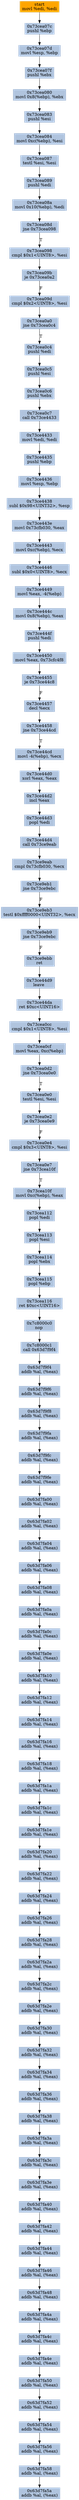 digraph G {
node[shape=rectangle,style=filled,fillcolor=lightsteelblue,color=lightsteelblue]
bgcolor="transparent"
a0x73cea07amovl_edi_edi[label="start\nmovl %edi, %edi",color="lightgrey",fillcolor="orange"];
a0x73cea07cpushl_ebp[label="0x73cea07c\npushl %ebp"];
a0x73cea07dmovl_esp_ebp[label="0x73cea07d\nmovl %esp, %ebp"];
a0x73cea07fpushl_ebx[label="0x73cea07f\npushl %ebx"];
a0x73cea080movl_0x8ebp__ebx[label="0x73cea080\nmovl 0x8(%ebp), %ebx"];
a0x73cea083pushl_esi[label="0x73cea083\npushl %esi"];
a0x73cea084movl_0xcebp__esi[label="0x73cea084\nmovl 0xc(%ebp), %esi"];
a0x73cea087testl_esi_esi[label="0x73cea087\ntestl %esi, %esi"];
a0x73cea089pushl_edi[label="0x73cea089\npushl %edi"];
a0x73cea08amovl_0x10ebp__edi[label="0x73cea08a\nmovl 0x10(%ebp), %edi"];
a0x73cea08djne_0x73cea098[label="0x73cea08d\njne 0x73cea098"];
a0x73cea098cmpl_0x1UINT8_esi[label="0x73cea098\ncmpl $0x1<UINT8>, %esi"];
a0x73cea09bje_0x73cea0a2[label="0x73cea09b\nje 0x73cea0a2"];
a0x73cea09dcmpl_0x2UINT8_esi[label="0x73cea09d\ncmpl $0x2<UINT8>, %esi"];
a0x73cea0a0jne_0x73cea0c4[label="0x73cea0a0\njne 0x73cea0c4"];
a0x73cea0c4pushl_edi[label="0x73cea0c4\npushl %edi"];
a0x73cea0c5pushl_esi[label="0x73cea0c5\npushl %esi"];
a0x73cea0c6pushl_ebx[label="0x73cea0c6\npushl %ebx"];
a0x73cea0c7call_0x73ce4433[label="0x73cea0c7\ncall 0x73ce4433"];
a0x73ce4433movl_edi_edi[label="0x73ce4433\nmovl %edi, %edi"];
a0x73ce4435pushl_ebp[label="0x73ce4435\npushl %ebp"];
a0x73ce4436movl_esp_ebp[label="0x73ce4436\nmovl %esp, %ebp"];
a0x73ce4438subl_0x98UINT32_esp[label="0x73ce4438\nsubl $0x98<UINT32>, %esp"];
a0x73ce443emovl_0x73cfb030_eax[label="0x73ce443e\nmovl 0x73cfb030, %eax"];
a0x73ce4443movl_0xcebp__ecx[label="0x73ce4443\nmovl 0xc(%ebp), %ecx"];
a0x73ce4446subl_0x0UINT8_ecx[label="0x73ce4446\nsubl $0x0<UINT8>, %ecx"];
a0x73ce4449movl_eax__4ebp_[label="0x73ce4449\nmovl %eax, -4(%ebp)"];
a0x73ce444cmovl_0x8ebp__eax[label="0x73ce444c\nmovl 0x8(%ebp), %eax"];
a0x73ce444fpushl_edi[label="0x73ce444f\npushl %edi"];
a0x73ce4450movl_eax_0x73cfc4f8[label="0x73ce4450\nmovl %eax, 0x73cfc4f8"];
a0x73ce4455je_0x73ce44c8[label="0x73ce4455\nje 0x73ce44c8"];
a0x73ce4457decl_ecx[label="0x73ce4457\ndecl %ecx"];
a0x73ce4458jne_0x73ce44cd[label="0x73ce4458\njne 0x73ce44cd"];
a0x73ce44cdmovl__4ebp__ecx[label="0x73ce44cd\nmovl -4(%ebp), %ecx"];
a0x73ce44d0xorl_eax_eax[label="0x73ce44d0\nxorl %eax, %eax"];
a0x73ce44d2incl_eax[label="0x73ce44d2\nincl %eax"];
a0x73ce44d3popl_edi[label="0x73ce44d3\npopl %edi"];
a0x73ce44d4call_0x73ce9eab[label="0x73ce44d4\ncall 0x73ce9eab"];
a0x73ce9eabcmpl_0x73cfb030_ecx[label="0x73ce9eab\ncmpl 0x73cfb030, %ecx"];
a0x73ce9eb1jne_0x73ce9ebc[label="0x73ce9eb1\njne 0x73ce9ebc"];
a0x73ce9eb3testl_0xffff0000UINT32_ecx[label="0x73ce9eb3\ntestl $0xffff0000<UINT32>, %ecx"];
a0x73ce9eb9jne_0x73ce9ebc[label="0x73ce9eb9\njne 0x73ce9ebc"];
a0x73ce9ebbret[label="0x73ce9ebb\nret"];
a0x73ce44d9leave_[label="0x73ce44d9\nleave "];
a0x73ce44daret_0xcUINT16[label="0x73ce44da\nret $0xc<UINT16>"];
a0x73cea0cccmpl_0x1UINT8_esi[label="0x73cea0cc\ncmpl $0x1<UINT8>, %esi"];
a0x73cea0cfmovl_eax_0xcebp_[label="0x73cea0cf\nmovl %eax, 0xc(%ebp)"];
a0x73cea0d2jne_0x73cea0e0[label="0x73cea0d2\njne 0x73cea0e0"];
a0x73cea0e0testl_esi_esi[label="0x73cea0e0\ntestl %esi, %esi"];
a0x73cea0e2je_0x73cea0e9[label="0x73cea0e2\nje 0x73cea0e9"];
a0x73cea0e4cmpl_0x3UINT8_esi[label="0x73cea0e4\ncmpl $0x3<UINT8>, %esi"];
a0x73cea0e7jne_0x73cea10f[label="0x73cea0e7\njne 0x73cea10f"];
a0x73cea10fmovl_0xcebp__eax[label="0x73cea10f\nmovl 0xc(%ebp), %eax"];
a0x73cea112popl_edi[label="0x73cea112\npopl %edi"];
a0x73cea113popl_esi[label="0x73cea113\npopl %esi"];
a0x73cea114popl_ebx[label="0x73cea114\npopl %ebx"];
a0x73cea115popl_ebp[label="0x73cea115\npopl %ebp"];
a0x73cea116ret_0xcUINT16[label="0x73cea116\nret $0xc<UINT16>"];
a0x7c8000c0nop_[label="0x7c8000c0\nnop "];
a0x7c8000c1call_0x63d7f9f4[label="0x7c8000c1\ncall 0x63d7f9f4"];
a0x63d7f9f4addb_al_eax_[label="0x63d7f9f4\naddb %al, (%eax)"];
a0x63d7f9f6addb_al_eax_[label="0x63d7f9f6\naddb %al, (%eax)"];
a0x63d7f9f8addb_al_eax_[label="0x63d7f9f8\naddb %al, (%eax)"];
a0x63d7f9faaddb_al_eax_[label="0x63d7f9fa\naddb %al, (%eax)"];
a0x63d7f9fcaddb_al_eax_[label="0x63d7f9fc\naddb %al, (%eax)"];
a0x63d7f9feaddb_al_eax_[label="0x63d7f9fe\naddb %al, (%eax)"];
a0x63d7fa00addb_al_eax_[label="0x63d7fa00\naddb %al, (%eax)"];
a0x63d7fa02addb_al_eax_[label="0x63d7fa02\naddb %al, (%eax)"];
a0x63d7fa04addb_al_eax_[label="0x63d7fa04\naddb %al, (%eax)"];
a0x63d7fa06addb_al_eax_[label="0x63d7fa06\naddb %al, (%eax)"];
a0x63d7fa08addb_al_eax_[label="0x63d7fa08\naddb %al, (%eax)"];
a0x63d7fa0aaddb_al_eax_[label="0x63d7fa0a\naddb %al, (%eax)"];
a0x63d7fa0caddb_al_eax_[label="0x63d7fa0c\naddb %al, (%eax)"];
a0x63d7fa0eaddb_al_eax_[label="0x63d7fa0e\naddb %al, (%eax)"];
a0x63d7fa10addb_al_eax_[label="0x63d7fa10\naddb %al, (%eax)"];
a0x63d7fa12addb_al_eax_[label="0x63d7fa12\naddb %al, (%eax)"];
a0x63d7fa14addb_al_eax_[label="0x63d7fa14\naddb %al, (%eax)"];
a0x63d7fa16addb_al_eax_[label="0x63d7fa16\naddb %al, (%eax)"];
a0x63d7fa18addb_al_eax_[label="0x63d7fa18\naddb %al, (%eax)"];
a0x63d7fa1aaddb_al_eax_[label="0x63d7fa1a\naddb %al, (%eax)"];
a0x63d7fa1caddb_al_eax_[label="0x63d7fa1c\naddb %al, (%eax)"];
a0x63d7fa1eaddb_al_eax_[label="0x63d7fa1e\naddb %al, (%eax)"];
a0x63d7fa20addb_al_eax_[label="0x63d7fa20\naddb %al, (%eax)"];
a0x63d7fa22addb_al_eax_[label="0x63d7fa22\naddb %al, (%eax)"];
a0x63d7fa24addb_al_eax_[label="0x63d7fa24\naddb %al, (%eax)"];
a0x63d7fa26addb_al_eax_[label="0x63d7fa26\naddb %al, (%eax)"];
a0x63d7fa28addb_al_eax_[label="0x63d7fa28\naddb %al, (%eax)"];
a0x63d7fa2aaddb_al_eax_[label="0x63d7fa2a\naddb %al, (%eax)"];
a0x63d7fa2caddb_al_eax_[label="0x63d7fa2c\naddb %al, (%eax)"];
a0x63d7fa2eaddb_al_eax_[label="0x63d7fa2e\naddb %al, (%eax)"];
a0x63d7fa30addb_al_eax_[label="0x63d7fa30\naddb %al, (%eax)"];
a0x63d7fa32addb_al_eax_[label="0x63d7fa32\naddb %al, (%eax)"];
a0x63d7fa34addb_al_eax_[label="0x63d7fa34\naddb %al, (%eax)"];
a0x63d7fa36addb_al_eax_[label="0x63d7fa36\naddb %al, (%eax)"];
a0x63d7fa38addb_al_eax_[label="0x63d7fa38\naddb %al, (%eax)"];
a0x63d7fa3aaddb_al_eax_[label="0x63d7fa3a\naddb %al, (%eax)"];
a0x63d7fa3caddb_al_eax_[label="0x63d7fa3c\naddb %al, (%eax)"];
a0x63d7fa3eaddb_al_eax_[label="0x63d7fa3e\naddb %al, (%eax)"];
a0x63d7fa40addb_al_eax_[label="0x63d7fa40\naddb %al, (%eax)"];
a0x63d7fa42addb_al_eax_[label="0x63d7fa42\naddb %al, (%eax)"];
a0x63d7fa44addb_al_eax_[label="0x63d7fa44\naddb %al, (%eax)"];
a0x63d7fa46addb_al_eax_[label="0x63d7fa46\naddb %al, (%eax)"];
a0x63d7fa48addb_al_eax_[label="0x63d7fa48\naddb %al, (%eax)"];
a0x63d7fa4aaddb_al_eax_[label="0x63d7fa4a\naddb %al, (%eax)"];
a0x63d7fa4caddb_al_eax_[label="0x63d7fa4c\naddb %al, (%eax)"];
a0x63d7fa4eaddb_al_eax_[label="0x63d7fa4e\naddb %al, (%eax)"];
a0x63d7fa50addb_al_eax_[label="0x63d7fa50\naddb %al, (%eax)"];
a0x63d7fa52addb_al_eax_[label="0x63d7fa52\naddb %al, (%eax)"];
a0x63d7fa54addb_al_eax_[label="0x63d7fa54\naddb %al, (%eax)"];
a0x63d7fa56addb_al_eax_[label="0x63d7fa56\naddb %al, (%eax)"];
a0x63d7fa58addb_al_eax_[label="0x63d7fa58\naddb %al, (%eax)"];
a0x63d7fa5aaddb_al_eax_[label="0x63d7fa5a\naddb %al, (%eax)"];
a0x73cea07amovl_edi_edi -> a0x73cea07cpushl_ebp [color="#000000"];
a0x73cea07cpushl_ebp -> a0x73cea07dmovl_esp_ebp [color="#000000"];
a0x73cea07dmovl_esp_ebp -> a0x73cea07fpushl_ebx [color="#000000"];
a0x73cea07fpushl_ebx -> a0x73cea080movl_0x8ebp__ebx [color="#000000"];
a0x73cea080movl_0x8ebp__ebx -> a0x73cea083pushl_esi [color="#000000"];
a0x73cea083pushl_esi -> a0x73cea084movl_0xcebp__esi [color="#000000"];
a0x73cea084movl_0xcebp__esi -> a0x73cea087testl_esi_esi [color="#000000"];
a0x73cea087testl_esi_esi -> a0x73cea089pushl_edi [color="#000000"];
a0x73cea089pushl_edi -> a0x73cea08amovl_0x10ebp__edi [color="#000000"];
a0x73cea08amovl_0x10ebp__edi -> a0x73cea08djne_0x73cea098 [color="#000000"];
a0x73cea08djne_0x73cea098 -> a0x73cea098cmpl_0x1UINT8_esi [color="#000000",label="T"];
a0x73cea098cmpl_0x1UINT8_esi -> a0x73cea09bje_0x73cea0a2 [color="#000000"];
a0x73cea09bje_0x73cea0a2 -> a0x73cea09dcmpl_0x2UINT8_esi [color="#000000",label="F"];
a0x73cea09dcmpl_0x2UINT8_esi -> a0x73cea0a0jne_0x73cea0c4 [color="#000000"];
a0x73cea0a0jne_0x73cea0c4 -> a0x73cea0c4pushl_edi [color="#000000",label="T"];
a0x73cea0c4pushl_edi -> a0x73cea0c5pushl_esi [color="#000000"];
a0x73cea0c5pushl_esi -> a0x73cea0c6pushl_ebx [color="#000000"];
a0x73cea0c6pushl_ebx -> a0x73cea0c7call_0x73ce4433 [color="#000000"];
a0x73cea0c7call_0x73ce4433 -> a0x73ce4433movl_edi_edi [color="#000000"];
a0x73ce4433movl_edi_edi -> a0x73ce4435pushl_ebp [color="#000000"];
a0x73ce4435pushl_ebp -> a0x73ce4436movl_esp_ebp [color="#000000"];
a0x73ce4436movl_esp_ebp -> a0x73ce4438subl_0x98UINT32_esp [color="#000000"];
a0x73ce4438subl_0x98UINT32_esp -> a0x73ce443emovl_0x73cfb030_eax [color="#000000"];
a0x73ce443emovl_0x73cfb030_eax -> a0x73ce4443movl_0xcebp__ecx [color="#000000"];
a0x73ce4443movl_0xcebp__ecx -> a0x73ce4446subl_0x0UINT8_ecx [color="#000000"];
a0x73ce4446subl_0x0UINT8_ecx -> a0x73ce4449movl_eax__4ebp_ [color="#000000"];
a0x73ce4449movl_eax__4ebp_ -> a0x73ce444cmovl_0x8ebp__eax [color="#000000"];
a0x73ce444cmovl_0x8ebp__eax -> a0x73ce444fpushl_edi [color="#000000"];
a0x73ce444fpushl_edi -> a0x73ce4450movl_eax_0x73cfc4f8 [color="#000000"];
a0x73ce4450movl_eax_0x73cfc4f8 -> a0x73ce4455je_0x73ce44c8 [color="#000000"];
a0x73ce4455je_0x73ce44c8 -> a0x73ce4457decl_ecx [color="#000000",label="F"];
a0x73ce4457decl_ecx -> a0x73ce4458jne_0x73ce44cd [color="#000000"];
a0x73ce4458jne_0x73ce44cd -> a0x73ce44cdmovl__4ebp__ecx [color="#000000",label="T"];
a0x73ce44cdmovl__4ebp__ecx -> a0x73ce44d0xorl_eax_eax [color="#000000"];
a0x73ce44d0xorl_eax_eax -> a0x73ce44d2incl_eax [color="#000000"];
a0x73ce44d2incl_eax -> a0x73ce44d3popl_edi [color="#000000"];
a0x73ce44d3popl_edi -> a0x73ce44d4call_0x73ce9eab [color="#000000"];
a0x73ce44d4call_0x73ce9eab -> a0x73ce9eabcmpl_0x73cfb030_ecx [color="#000000"];
a0x73ce9eabcmpl_0x73cfb030_ecx -> a0x73ce9eb1jne_0x73ce9ebc [color="#000000"];
a0x73ce9eb1jne_0x73ce9ebc -> a0x73ce9eb3testl_0xffff0000UINT32_ecx [color="#000000",label="F"];
a0x73ce9eb3testl_0xffff0000UINT32_ecx -> a0x73ce9eb9jne_0x73ce9ebc [color="#000000"];
a0x73ce9eb9jne_0x73ce9ebc -> a0x73ce9ebbret [color="#000000",label="F"];
a0x73ce9ebbret -> a0x73ce44d9leave_ [color="#000000"];
a0x73ce44d9leave_ -> a0x73ce44daret_0xcUINT16 [color="#000000"];
a0x73ce44daret_0xcUINT16 -> a0x73cea0cccmpl_0x1UINT8_esi [color="#000000"];
a0x73cea0cccmpl_0x1UINT8_esi -> a0x73cea0cfmovl_eax_0xcebp_ [color="#000000"];
a0x73cea0cfmovl_eax_0xcebp_ -> a0x73cea0d2jne_0x73cea0e0 [color="#000000"];
a0x73cea0d2jne_0x73cea0e0 -> a0x73cea0e0testl_esi_esi [color="#000000",label="T"];
a0x73cea0e0testl_esi_esi -> a0x73cea0e2je_0x73cea0e9 [color="#000000"];
a0x73cea0e2je_0x73cea0e9 -> a0x73cea0e4cmpl_0x3UINT8_esi [color="#000000",label="F"];
a0x73cea0e4cmpl_0x3UINT8_esi -> a0x73cea0e7jne_0x73cea10f [color="#000000"];
a0x73cea0e7jne_0x73cea10f -> a0x73cea10fmovl_0xcebp__eax [color="#000000",label="T"];
a0x73cea10fmovl_0xcebp__eax -> a0x73cea112popl_edi [color="#000000"];
a0x73cea112popl_edi -> a0x73cea113popl_esi [color="#000000"];
a0x73cea113popl_esi -> a0x73cea114popl_ebx [color="#000000"];
a0x73cea114popl_ebx -> a0x73cea115popl_ebp [color="#000000"];
a0x73cea115popl_ebp -> a0x73cea116ret_0xcUINT16 [color="#000000"];
a0x73cea116ret_0xcUINT16 -> a0x7c8000c0nop_ [color="#000000"];
a0x7c8000c0nop_ -> a0x7c8000c1call_0x63d7f9f4 [color="#000000"];
a0x7c8000c1call_0x63d7f9f4 -> a0x63d7f9f4addb_al_eax_ [color="#000000"];
a0x63d7f9f4addb_al_eax_ -> a0x63d7f9f6addb_al_eax_ [color="#000000"];
a0x63d7f9f6addb_al_eax_ -> a0x63d7f9f8addb_al_eax_ [color="#000000"];
a0x63d7f9f8addb_al_eax_ -> a0x63d7f9faaddb_al_eax_ [color="#000000"];
a0x63d7f9faaddb_al_eax_ -> a0x63d7f9fcaddb_al_eax_ [color="#000000"];
a0x63d7f9fcaddb_al_eax_ -> a0x63d7f9feaddb_al_eax_ [color="#000000"];
a0x63d7f9feaddb_al_eax_ -> a0x63d7fa00addb_al_eax_ [color="#000000"];
a0x63d7fa00addb_al_eax_ -> a0x63d7fa02addb_al_eax_ [color="#000000"];
a0x63d7fa02addb_al_eax_ -> a0x63d7fa04addb_al_eax_ [color="#000000"];
a0x63d7fa04addb_al_eax_ -> a0x63d7fa06addb_al_eax_ [color="#000000"];
a0x63d7fa06addb_al_eax_ -> a0x63d7fa08addb_al_eax_ [color="#000000"];
a0x63d7fa08addb_al_eax_ -> a0x63d7fa0aaddb_al_eax_ [color="#000000"];
a0x63d7fa0aaddb_al_eax_ -> a0x63d7fa0caddb_al_eax_ [color="#000000"];
a0x63d7fa0caddb_al_eax_ -> a0x63d7fa0eaddb_al_eax_ [color="#000000"];
a0x63d7fa0eaddb_al_eax_ -> a0x63d7fa10addb_al_eax_ [color="#000000"];
a0x63d7fa10addb_al_eax_ -> a0x63d7fa12addb_al_eax_ [color="#000000"];
a0x63d7fa12addb_al_eax_ -> a0x63d7fa14addb_al_eax_ [color="#000000"];
a0x63d7fa14addb_al_eax_ -> a0x63d7fa16addb_al_eax_ [color="#000000"];
a0x63d7fa16addb_al_eax_ -> a0x63d7fa18addb_al_eax_ [color="#000000"];
a0x63d7fa18addb_al_eax_ -> a0x63d7fa1aaddb_al_eax_ [color="#000000"];
a0x63d7fa1aaddb_al_eax_ -> a0x63d7fa1caddb_al_eax_ [color="#000000"];
a0x63d7fa1caddb_al_eax_ -> a0x63d7fa1eaddb_al_eax_ [color="#000000"];
a0x63d7fa1eaddb_al_eax_ -> a0x63d7fa20addb_al_eax_ [color="#000000"];
a0x63d7fa20addb_al_eax_ -> a0x63d7fa22addb_al_eax_ [color="#000000"];
a0x63d7fa22addb_al_eax_ -> a0x63d7fa24addb_al_eax_ [color="#000000"];
a0x63d7fa24addb_al_eax_ -> a0x63d7fa26addb_al_eax_ [color="#000000"];
a0x63d7fa26addb_al_eax_ -> a0x63d7fa28addb_al_eax_ [color="#000000"];
a0x63d7fa28addb_al_eax_ -> a0x63d7fa2aaddb_al_eax_ [color="#000000"];
a0x63d7fa2aaddb_al_eax_ -> a0x63d7fa2caddb_al_eax_ [color="#000000"];
a0x63d7fa2caddb_al_eax_ -> a0x63d7fa2eaddb_al_eax_ [color="#000000"];
a0x63d7fa2eaddb_al_eax_ -> a0x63d7fa30addb_al_eax_ [color="#000000"];
a0x63d7fa30addb_al_eax_ -> a0x63d7fa32addb_al_eax_ [color="#000000"];
a0x63d7fa32addb_al_eax_ -> a0x63d7fa34addb_al_eax_ [color="#000000"];
a0x63d7fa34addb_al_eax_ -> a0x63d7fa36addb_al_eax_ [color="#000000"];
a0x63d7fa36addb_al_eax_ -> a0x63d7fa38addb_al_eax_ [color="#000000"];
a0x63d7fa38addb_al_eax_ -> a0x63d7fa3aaddb_al_eax_ [color="#000000"];
a0x63d7fa3aaddb_al_eax_ -> a0x63d7fa3caddb_al_eax_ [color="#000000"];
a0x63d7fa3caddb_al_eax_ -> a0x63d7fa3eaddb_al_eax_ [color="#000000"];
a0x63d7fa3eaddb_al_eax_ -> a0x63d7fa40addb_al_eax_ [color="#000000"];
a0x63d7fa40addb_al_eax_ -> a0x63d7fa42addb_al_eax_ [color="#000000"];
a0x63d7fa42addb_al_eax_ -> a0x63d7fa44addb_al_eax_ [color="#000000"];
a0x63d7fa44addb_al_eax_ -> a0x63d7fa46addb_al_eax_ [color="#000000"];
a0x63d7fa46addb_al_eax_ -> a0x63d7fa48addb_al_eax_ [color="#000000"];
a0x63d7fa48addb_al_eax_ -> a0x63d7fa4aaddb_al_eax_ [color="#000000"];
a0x63d7fa4aaddb_al_eax_ -> a0x63d7fa4caddb_al_eax_ [color="#000000"];
a0x63d7fa4caddb_al_eax_ -> a0x63d7fa4eaddb_al_eax_ [color="#000000"];
a0x63d7fa4eaddb_al_eax_ -> a0x63d7fa50addb_al_eax_ [color="#000000"];
a0x63d7fa50addb_al_eax_ -> a0x63d7fa52addb_al_eax_ [color="#000000"];
a0x63d7fa52addb_al_eax_ -> a0x63d7fa54addb_al_eax_ [color="#000000"];
a0x63d7fa54addb_al_eax_ -> a0x63d7fa56addb_al_eax_ [color="#000000"];
a0x63d7fa56addb_al_eax_ -> a0x63d7fa58addb_al_eax_ [color="#000000"];
a0x63d7fa58addb_al_eax_ -> a0x63d7fa5aaddb_al_eax_ [color="#000000"];
}
